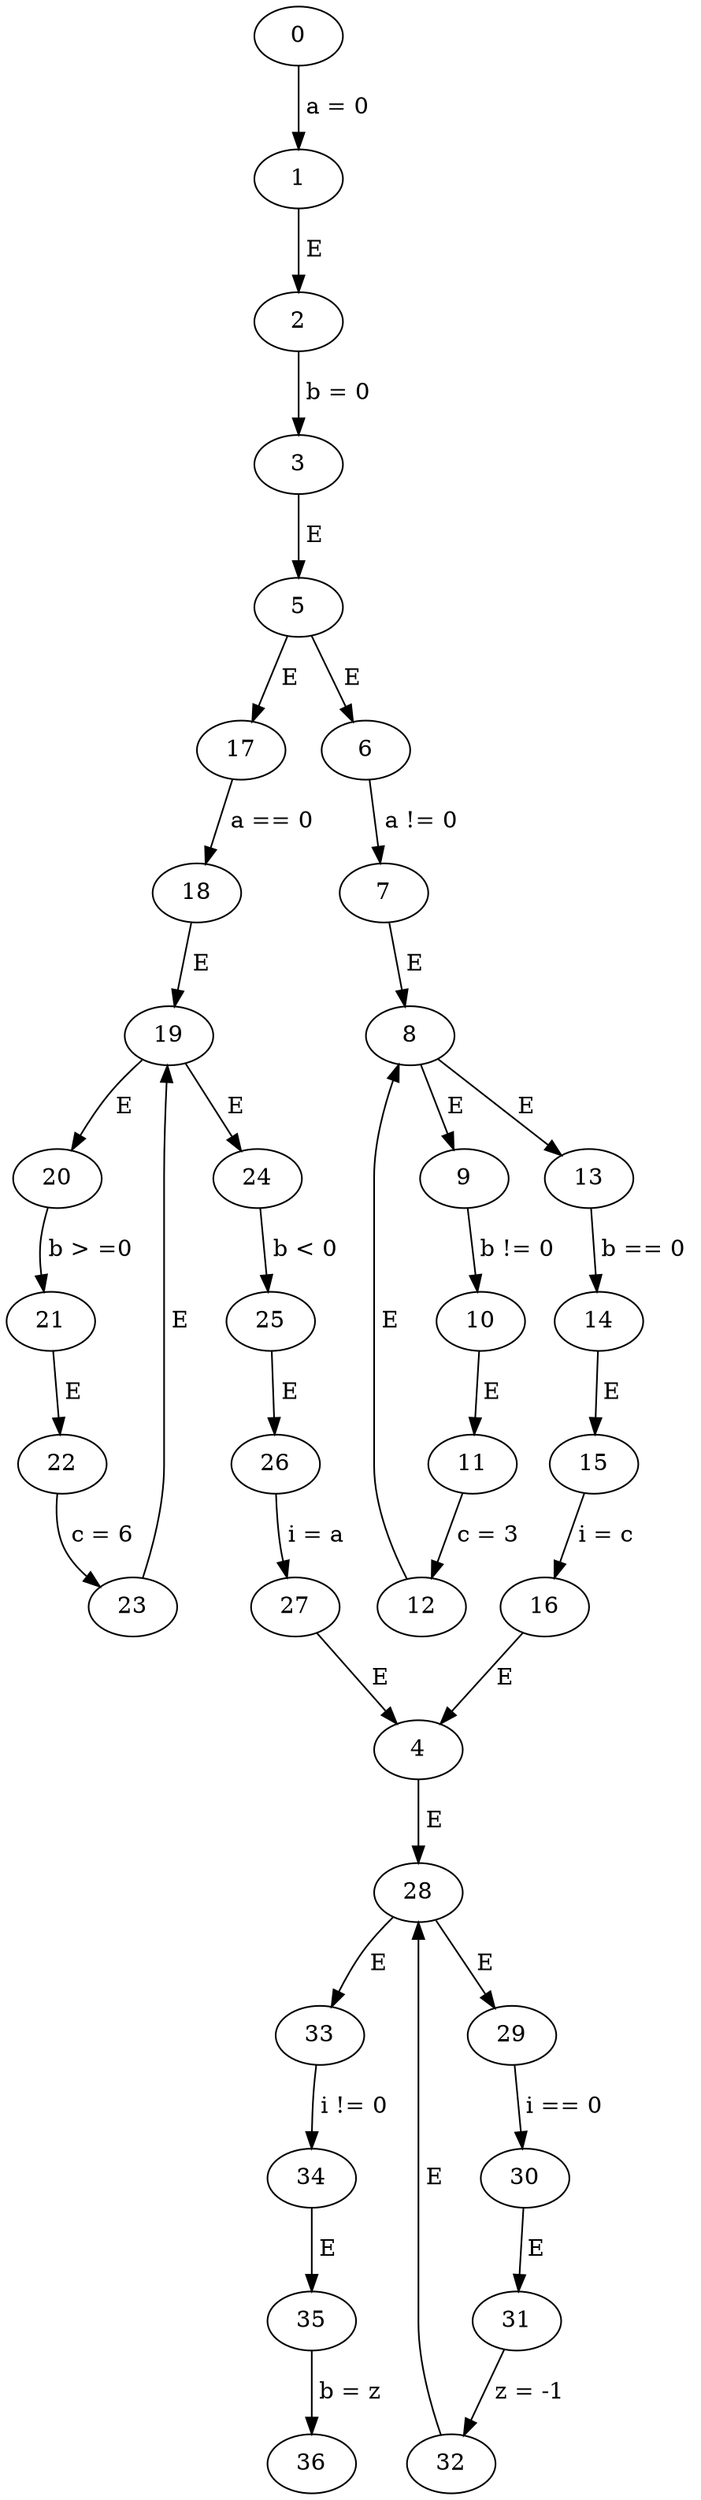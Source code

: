 // ambwhile
digraph {
	16 -> 4 [label=" E "]
	23 -> 19 [label=" E "]
	5 -> 17 [label=" E "]
	8 -> 9 [label=" E "]
	26 -> 27 [label=" i = a "]
	6 -> 7 [label=" a != 0 "]
	7 -> 8 [label=" E "]
	19 -> 24 [label=" E "]
	19 -> 20 [label=" E "]
	3 -> 5 [label=" E "]
	4 -> 28 [label=" E "]
	27 -> 4 [label=" E "]
	35 -> 36 [label=" b = z "]
	5 -> 6 [label=" E "]
	8 -> 13 [label=" E "]
	22 -> 23 [label=" c = 6 "]
	15 -> 16 [label=" i = c "]
	28 -> 33 [label=" E "]
	24 -> 25 [label=" b < 0 "]
	28 -> 29 [label=" E "]
	10 -> 11 [label=" E "]
	14 -> 15 [label=" E "]
	21 -> 22 [label=" E "]
	29 -> 30 [label=" i == 0 "]
	25 -> 26 [label=" E "]
	20 -> 21 [label=" b > =0 "]
	11 -> 12 [label=" c = 3 "]
	17 -> 18 [label=" a == 0 "]
	34 -> 35 [label=" E "]
	1 -> 2 [label=" E "]
	2 -> 3 [label=" b = 0 "]
	18 -> 19 [label=" E "]
	13 -> 14 [label=" b == 0 "]
	30 -> 31 [label=" E "]
	33 -> 34 [label=" i != 0 "]
	32 -> 28 [label=" E "]
	31 -> 32 [label=" z = -1 "]
	0 -> 1 [label=" a = 0 "]
	12 -> 8 [label=" E "]
	9 -> 10 [label=" b != 0 "]
}
